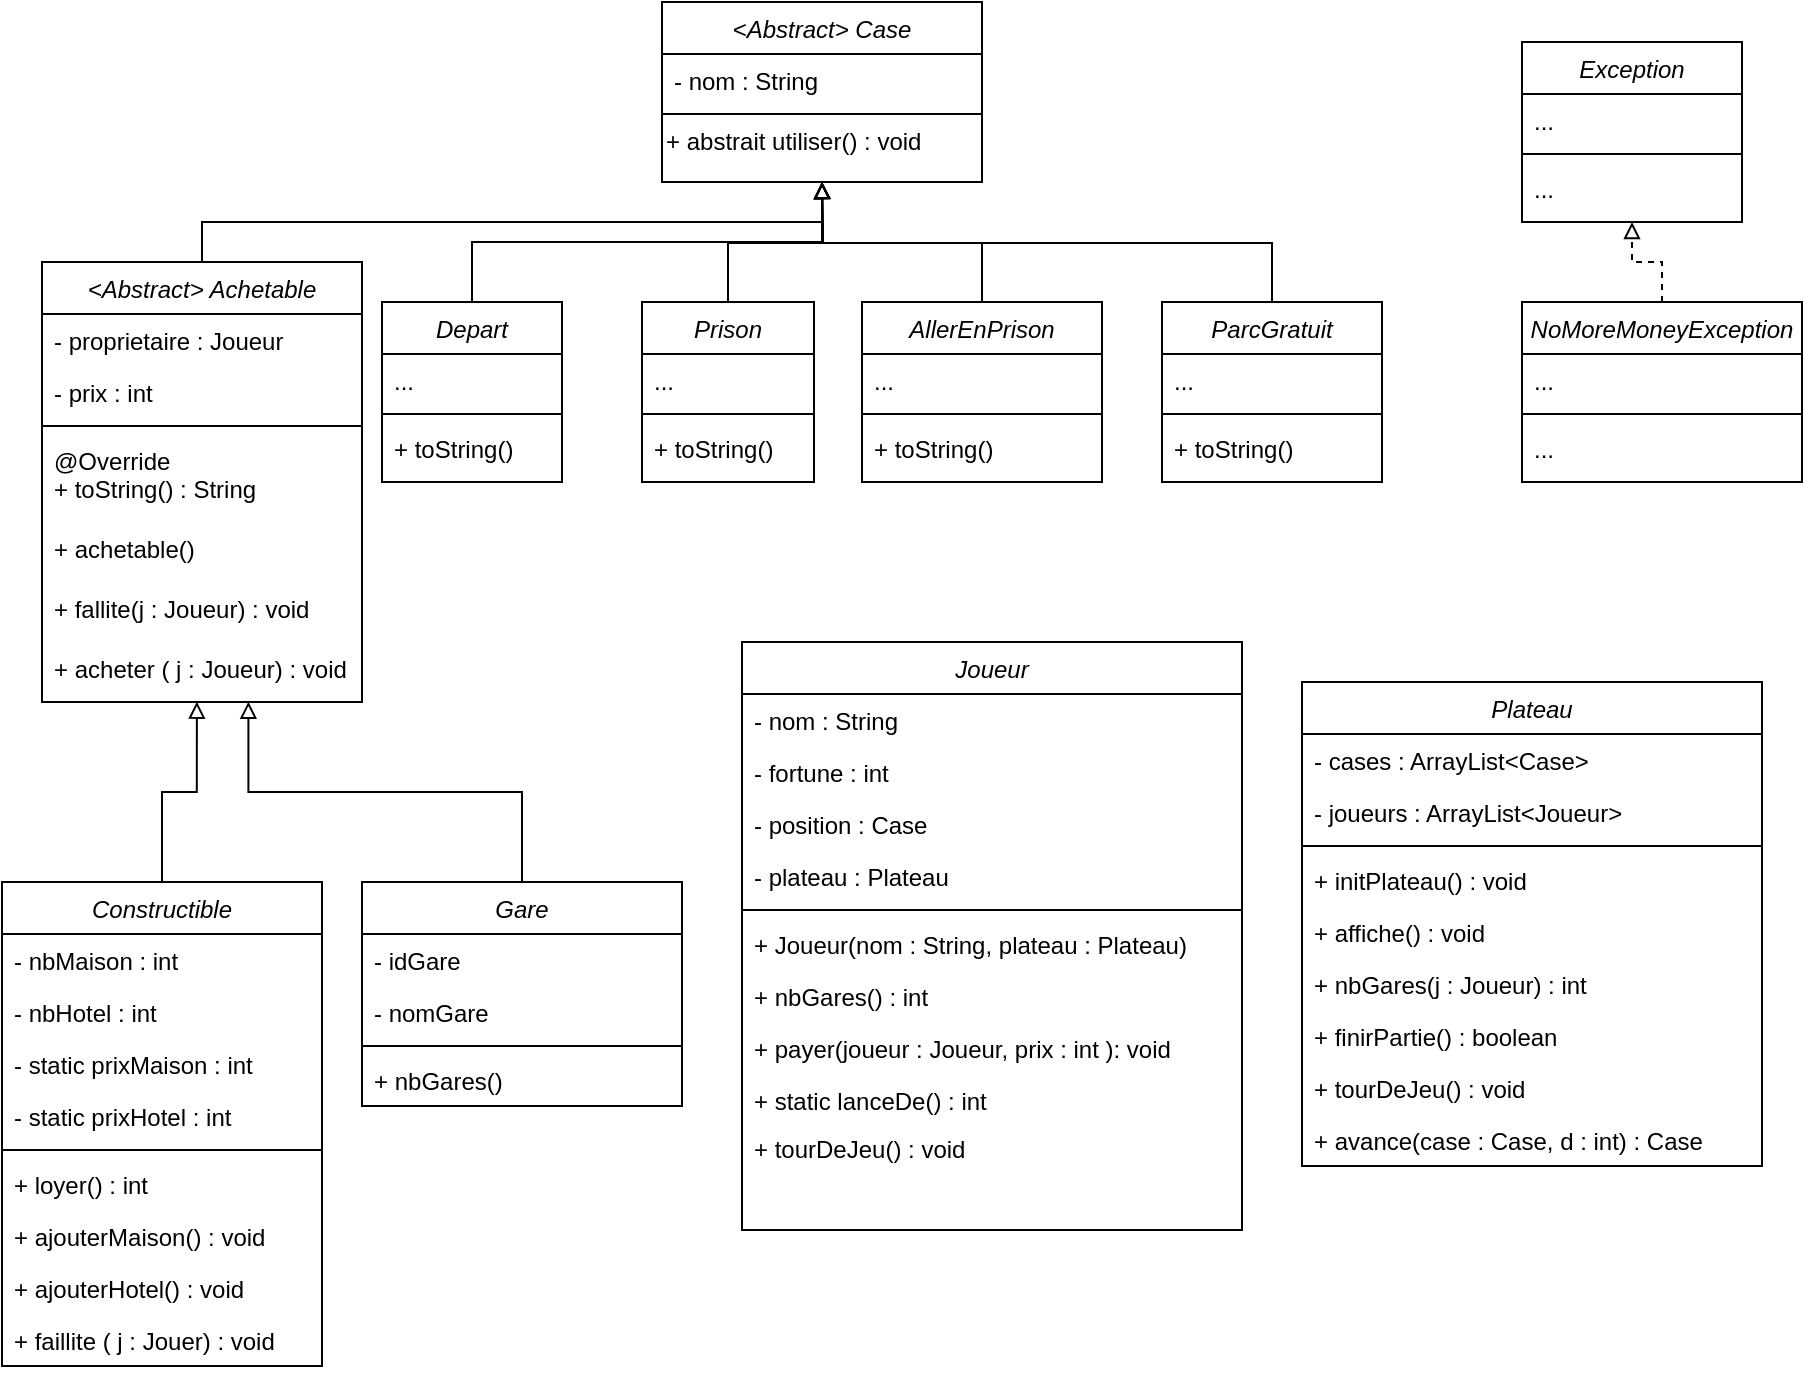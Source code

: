 <mxfile version="15.7.3" type="device"><diagram id="C5RBs43oDa-KdzZeNtuy" name="Page-1"><mxGraphModel dx="946" dy="702" grid="1" gridSize="10" guides="1" tooltips="1" connect="1" arrows="1" fold="1" page="1" pageScale="1" pageWidth="827" pageHeight="1169" math="0" shadow="0"><root><mxCell id="WIyWlLk6GJQsqaUBKTNV-0"/><mxCell id="WIyWlLk6GJQsqaUBKTNV-1" parent="WIyWlLk6GJQsqaUBKTNV-0"/><mxCell id="zkfFHV4jXpPFQw0GAbJ--0" value="&lt;Abstract&gt; Case" style="swimlane;fontStyle=2;align=center;verticalAlign=top;childLayout=stackLayout;horizontal=1;startSize=26;horizontalStack=0;resizeParent=1;resizeLast=0;collapsible=1;marginBottom=0;rounded=0;shadow=0;strokeWidth=1;" parent="WIyWlLk6GJQsqaUBKTNV-1" vertex="1"><mxGeometry x="360" y="20" width="160" height="90" as="geometry"><mxRectangle x="230" y="140" width="160" height="26" as="alternateBounds"/></mxGeometry></mxCell><mxCell id="E7dgi6KO7w2hSAVbR745-19" value="- nom : String" style="text;align=left;verticalAlign=top;spacingLeft=4;spacingRight=4;overflow=hidden;rotatable=0;points=[[0,0.5],[1,0.5]];portConstraint=eastwest;" parent="zkfFHV4jXpPFQw0GAbJ--0" vertex="1"><mxGeometry y="26" width="160" height="26" as="geometry"/></mxCell><mxCell id="zkfFHV4jXpPFQw0GAbJ--4" value="" style="line;html=1;strokeWidth=1;align=left;verticalAlign=middle;spacingTop=-1;spacingLeft=3;spacingRight=3;rotatable=0;labelPosition=right;points=[];portConstraint=eastwest;" parent="zkfFHV4jXpPFQw0GAbJ--0" vertex="1"><mxGeometry y="52" width="160" height="8" as="geometry"/></mxCell><mxCell id="E7dgi6KO7w2hSAVbR745-144" value="+ abstrait utiliser() : void" style="text;html=1;align=left;verticalAlign=middle;resizable=0;points=[];autosize=1;strokeColor=none;fillColor=none;" parent="zkfFHV4jXpPFQw0GAbJ--0" vertex="1"><mxGeometry y="60" width="160" height="20" as="geometry"/></mxCell><mxCell id="E7dgi6KO7w2hSAVbR745-142" style="edgeStyle=orthogonalEdgeStyle;rounded=0;orthogonalLoop=1;jettySize=auto;html=1;exitX=0.5;exitY=0;exitDx=0;exitDy=0;entryX=0.645;entryY=0.994;entryDx=0;entryDy=0;entryPerimeter=0;endArrow=block;endFill=0;" parent="WIyWlLk6GJQsqaUBKTNV-1" source="E7dgi6KO7w2hSAVbR745-0" target="E7dgi6KO7w2hSAVbR745-140" edge="1"><mxGeometry relative="1" as="geometry"/></mxCell><mxCell id="E7dgi6KO7w2hSAVbR745-0" value="Gare" style="swimlane;fontStyle=2;align=center;verticalAlign=top;childLayout=stackLayout;horizontal=1;startSize=26;horizontalStack=0;resizeParent=1;resizeLast=0;collapsible=1;marginBottom=0;rounded=0;shadow=0;strokeWidth=1;" parent="WIyWlLk6GJQsqaUBKTNV-1" vertex="1"><mxGeometry x="210" y="460" width="160" height="112" as="geometry"><mxRectangle x="230" y="140" width="160" height="26" as="alternateBounds"/></mxGeometry></mxCell><mxCell id="E7dgi6KO7w2hSAVbR745-3" value="- idGare" style="text;align=left;verticalAlign=top;spacingLeft=4;spacingRight=4;overflow=hidden;rotatable=0;points=[[0,0.5],[1,0.5]];portConstraint=eastwest;rounded=0;shadow=0;html=0;" parent="E7dgi6KO7w2hSAVbR745-0" vertex="1"><mxGeometry y="26" width="160" height="26" as="geometry"/></mxCell><mxCell id="E7dgi6KO7w2hSAVbR745-52" value="- nomGare" style="text;align=left;verticalAlign=top;spacingLeft=4;spacingRight=4;overflow=hidden;rotatable=0;points=[[0,0.5],[1,0.5]];portConstraint=eastwest;rounded=0;shadow=0;html=0;" parent="E7dgi6KO7w2hSAVbR745-0" vertex="1"><mxGeometry y="52" width="160" height="26" as="geometry"/></mxCell><mxCell id="E7dgi6KO7w2hSAVbR745-4" value="" style="line;html=1;strokeWidth=1;align=left;verticalAlign=middle;spacingTop=-1;spacingLeft=3;spacingRight=3;rotatable=0;labelPosition=right;points=[];portConstraint=eastwest;" parent="E7dgi6KO7w2hSAVbR745-0" vertex="1"><mxGeometry y="78" width="160" height="8" as="geometry"/></mxCell><mxCell id="E7dgi6KO7w2hSAVbR745-5" value="+ nbGares()" style="text;align=left;verticalAlign=top;spacingLeft=4;spacingRight=4;overflow=hidden;rotatable=0;points=[[0,0.5],[1,0.5]];portConstraint=eastwest;" parent="E7dgi6KO7w2hSAVbR745-0" vertex="1"><mxGeometry y="86" width="160" height="26" as="geometry"/></mxCell><mxCell id="E7dgi6KO7w2hSAVbR745-6" value="Plateau" style="swimlane;fontStyle=2;align=center;verticalAlign=top;childLayout=stackLayout;horizontal=1;startSize=26;horizontalStack=0;resizeParent=1;resizeLast=0;collapsible=1;marginBottom=0;rounded=0;shadow=0;strokeWidth=1;" parent="WIyWlLk6GJQsqaUBKTNV-1" vertex="1"><mxGeometry x="680" y="360" width="230" height="242" as="geometry"><mxRectangle x="230" y="140" width="160" height="26" as="alternateBounds"/></mxGeometry></mxCell><mxCell id="E7dgi6KO7w2hSAVbR745-8" value="- cases : ArrayList&lt;Case&gt;" style="text;align=left;verticalAlign=top;spacingLeft=4;spacingRight=4;overflow=hidden;rotatable=0;points=[[0,0.5],[1,0.5]];portConstraint=eastwest;rounded=0;shadow=0;html=0;" parent="E7dgi6KO7w2hSAVbR745-6" vertex="1"><mxGeometry y="26" width="230" height="26" as="geometry"/></mxCell><mxCell id="E7dgi6KO7w2hSAVbR745-9" value="- joueurs : ArrayList&lt;Joueur&gt;" style="text;align=left;verticalAlign=top;spacingLeft=4;spacingRight=4;overflow=hidden;rotatable=0;points=[[0,0.5],[1,0.5]];portConstraint=eastwest;rounded=0;shadow=0;html=0;" parent="E7dgi6KO7w2hSAVbR745-6" vertex="1"><mxGeometry y="52" width="230" height="26" as="geometry"/></mxCell><mxCell id="E7dgi6KO7w2hSAVbR745-10" value="" style="line;html=1;strokeWidth=1;align=left;verticalAlign=middle;spacingTop=-1;spacingLeft=3;spacingRight=3;rotatable=0;labelPosition=right;points=[];portConstraint=eastwest;" parent="E7dgi6KO7w2hSAVbR745-6" vertex="1"><mxGeometry y="78" width="230" height="8" as="geometry"/></mxCell><mxCell id="E7dgi6KO7w2hSAVbR745-11" value="+ initPlateau() : void" style="text;align=left;verticalAlign=top;spacingLeft=4;spacingRight=4;overflow=hidden;rotatable=0;points=[[0,0.5],[1,0.5]];portConstraint=eastwest;" parent="E7dgi6KO7w2hSAVbR745-6" vertex="1"><mxGeometry y="86" width="230" height="26" as="geometry"/></mxCell><mxCell id="E7dgi6KO7w2hSAVbR745-13" value="+ affiche() : void" style="text;align=left;verticalAlign=top;spacingLeft=4;spacingRight=4;overflow=hidden;rotatable=0;points=[[0,0.5],[1,0.5]];portConstraint=eastwest;" parent="E7dgi6KO7w2hSAVbR745-6" vertex="1"><mxGeometry y="112" width="230" height="26" as="geometry"/></mxCell><mxCell id="E7dgi6KO7w2hSAVbR745-18" value="+ nbGares(j : Joueur) : int" style="text;align=left;verticalAlign=top;spacingLeft=4;spacingRight=4;overflow=hidden;rotatable=0;points=[[0,0.5],[1,0.5]];portConstraint=eastwest;" parent="E7dgi6KO7w2hSAVbR745-6" vertex="1"><mxGeometry y="138" width="230" height="26" as="geometry"/></mxCell><mxCell id="E7dgi6KO7w2hSAVbR745-119" value="+ finirPartie() : boolean" style="text;align=left;verticalAlign=top;spacingLeft=4;spacingRight=4;overflow=hidden;rotatable=0;points=[[0,0.5],[1,0.5]];portConstraint=eastwest;" parent="E7dgi6KO7w2hSAVbR745-6" vertex="1"><mxGeometry y="164" width="230" height="26" as="geometry"/></mxCell><mxCell id="E7dgi6KO7w2hSAVbR745-120" value="+ tourDeJeu() : void" style="text;align=left;verticalAlign=top;spacingLeft=4;spacingRight=4;overflow=hidden;rotatable=0;points=[[0,0.5],[1,0.5]];portConstraint=eastwest;" parent="E7dgi6KO7w2hSAVbR745-6" vertex="1"><mxGeometry y="190" width="230" height="26" as="geometry"/></mxCell><mxCell id="E7dgi6KO7w2hSAVbR745-121" value="+ avance(case : Case, d : int) : Case" style="text;align=left;verticalAlign=top;spacingLeft=4;spacingRight=4;overflow=hidden;rotatable=0;points=[[0,0.5],[1,0.5]];portConstraint=eastwest;" parent="E7dgi6KO7w2hSAVbR745-6" vertex="1"><mxGeometry y="216" width="230" height="26" as="geometry"/></mxCell><mxCell id="E7dgi6KO7w2hSAVbR745-22" value="Joueur" style="swimlane;fontStyle=2;align=center;verticalAlign=top;childLayout=stackLayout;horizontal=1;startSize=26;horizontalStack=0;resizeParent=1;resizeLast=0;collapsible=1;marginBottom=0;rounded=0;shadow=0;strokeWidth=1;" parent="WIyWlLk6GJQsqaUBKTNV-1" vertex="1"><mxGeometry x="400" y="340" width="250" height="294" as="geometry"><mxRectangle x="230" y="140" width="160" height="26" as="alternateBounds"/></mxGeometry></mxCell><mxCell id="E7dgi6KO7w2hSAVbR745-23" value="- nom : String" style="text;align=left;verticalAlign=top;spacingLeft=4;spacingRight=4;overflow=hidden;rotatable=0;points=[[0,0.5],[1,0.5]];portConstraint=eastwest;rounded=0;shadow=0;html=0;" parent="E7dgi6KO7w2hSAVbR745-22" vertex="1"><mxGeometry y="26" width="250" height="26" as="geometry"/></mxCell><mxCell id="E7dgi6KO7w2hSAVbR745-88" value="- fortune : int" style="text;align=left;verticalAlign=top;spacingLeft=4;spacingRight=4;overflow=hidden;rotatable=0;points=[[0,0.5],[1,0.5]];portConstraint=eastwest;rounded=0;shadow=0;html=0;" parent="E7dgi6KO7w2hSAVbR745-22" vertex="1"><mxGeometry y="52" width="250" height="26" as="geometry"/></mxCell><mxCell id="E7dgi6KO7w2hSAVbR745-89" value="- position : Case" style="text;align=left;verticalAlign=top;spacingLeft=4;spacingRight=4;overflow=hidden;rotatable=0;points=[[0,0.5],[1,0.5]];portConstraint=eastwest;rounded=0;shadow=0;html=0;" parent="E7dgi6KO7w2hSAVbR745-22" vertex="1"><mxGeometry y="78" width="250" height="26" as="geometry"/></mxCell><mxCell id="E7dgi6KO7w2hSAVbR745-90" value="- plateau : Plateau" style="text;align=left;verticalAlign=top;spacingLeft=4;spacingRight=4;overflow=hidden;rotatable=0;points=[[0,0.5],[1,0.5]];portConstraint=eastwest;rounded=0;shadow=0;html=0;" parent="E7dgi6KO7w2hSAVbR745-22" vertex="1"><mxGeometry y="104" width="250" height="26" as="geometry"/></mxCell><mxCell id="E7dgi6KO7w2hSAVbR745-24" value="" style="line;html=1;strokeWidth=1;align=left;verticalAlign=middle;spacingTop=-1;spacingLeft=3;spacingRight=3;rotatable=0;labelPosition=right;points=[];portConstraint=eastwest;" parent="E7dgi6KO7w2hSAVbR745-22" vertex="1"><mxGeometry y="130" width="250" height="8" as="geometry"/></mxCell><mxCell id="E7dgi6KO7w2hSAVbR745-25" value="+ Joueur(nom : String, plateau : Plateau)" style="text;align=left;verticalAlign=top;spacingLeft=4;spacingRight=4;overflow=hidden;rotatable=0;points=[[0,0.5],[1,0.5]];portConstraint=eastwest;" parent="E7dgi6KO7w2hSAVbR745-22" vertex="1"><mxGeometry y="138" width="250" height="26" as="geometry"/></mxCell><mxCell id="E7dgi6KO7w2hSAVbR745-107" value="+ nbGares() : int" style="text;align=left;verticalAlign=top;spacingLeft=4;spacingRight=4;overflow=hidden;rotatable=0;points=[[0,0.5],[1,0.5]];portConstraint=eastwest;" parent="E7dgi6KO7w2hSAVbR745-22" vertex="1"><mxGeometry y="164" width="250" height="26" as="geometry"/></mxCell><mxCell id="E7dgi6KO7w2hSAVbR745-108" value="+ payer(joueur : Joueur, prix : int ): void" style="text;align=left;verticalAlign=top;spacingLeft=4;spacingRight=4;overflow=hidden;rotatable=0;points=[[0,0.5],[1,0.5]];portConstraint=eastwest;" parent="E7dgi6KO7w2hSAVbR745-22" vertex="1"><mxGeometry y="190" width="250" height="26" as="geometry"/></mxCell><mxCell id="E7dgi6KO7w2hSAVbR745-109" value="+ static lanceDe() : int" style="text;align=left;verticalAlign=top;spacingLeft=4;spacingRight=4;overflow=hidden;rotatable=0;points=[[0,0.5],[1,0.5]];portConstraint=eastwest;" parent="E7dgi6KO7w2hSAVbR745-22" vertex="1"><mxGeometry y="216" width="250" height="24" as="geometry"/></mxCell><mxCell id="E7dgi6KO7w2hSAVbR745-154" value="+ tourDeJeu() : void" style="text;align=left;verticalAlign=top;spacingLeft=4;spacingRight=4;overflow=hidden;rotatable=0;points=[[0,0.5],[1,0.5]];portConstraint=eastwest;" parent="E7dgi6KO7w2hSAVbR745-22" vertex="1"><mxGeometry y="240" width="250" height="24" as="geometry"/></mxCell><mxCell id="E7dgi6KO7w2hSAVbR745-92" style="edgeStyle=orthogonalEdgeStyle;rounded=0;orthogonalLoop=1;jettySize=auto;html=1;exitX=0.5;exitY=0;exitDx=0;exitDy=0;entryX=0.5;entryY=1;entryDx=0;entryDy=0;endArrow=block;endFill=0;" parent="WIyWlLk6GJQsqaUBKTNV-1" source="E7dgi6KO7w2hSAVbR745-26" target="zkfFHV4jXpPFQw0GAbJ--0" edge="1"><mxGeometry relative="1" as="geometry"><Array as="points"><mxPoint x="130" y="130"/><mxPoint x="440" y="130"/></Array></mxGeometry></mxCell><mxCell id="E7dgi6KO7w2hSAVbR745-26" value="&lt;Abstract&gt; Achetable" style="swimlane;fontStyle=2;align=center;verticalAlign=top;childLayout=stackLayout;horizontal=1;startSize=26;horizontalStack=0;resizeParent=1;resizeLast=0;collapsible=1;marginBottom=0;rounded=0;shadow=0;strokeWidth=1;" parent="WIyWlLk6GJQsqaUBKTNV-1" vertex="1"><mxGeometry x="50" y="150" width="160" height="220" as="geometry"><mxRectangle x="230" y="140" width="160" height="26" as="alternateBounds"/></mxGeometry></mxCell><mxCell id="E7dgi6KO7w2hSAVbR745-27" value="- proprietaire : Joueur" style="text;align=left;verticalAlign=top;spacingLeft=4;spacingRight=4;overflow=hidden;rotatable=0;points=[[0,0.5],[1,0.5]];portConstraint=eastwest;rounded=0;shadow=0;html=0;" parent="E7dgi6KO7w2hSAVbR745-26" vertex="1"><mxGeometry y="26" width="160" height="26" as="geometry"/></mxCell><mxCell id="E7dgi6KO7w2hSAVbR745-81" value="- prix : int" style="text;align=left;verticalAlign=top;spacingLeft=4;spacingRight=4;overflow=hidden;rotatable=0;points=[[0,0.5],[1,0.5]];portConstraint=eastwest;rounded=0;shadow=0;html=0;" parent="E7dgi6KO7w2hSAVbR745-26" vertex="1"><mxGeometry y="52" width="160" height="26" as="geometry"/></mxCell><mxCell id="E7dgi6KO7w2hSAVbR745-28" value="" style="line;html=1;strokeWidth=1;align=left;verticalAlign=middle;spacingTop=-1;spacingLeft=3;spacingRight=3;rotatable=0;labelPosition=right;points=[];portConstraint=eastwest;" parent="E7dgi6KO7w2hSAVbR745-26" vertex="1"><mxGeometry y="78" width="160" height="8" as="geometry"/></mxCell><mxCell id="E7dgi6KO7w2hSAVbR745-111" value="@Override&#10;+ toString() : String" style="text;align=left;verticalAlign=top;spacingLeft=4;spacingRight=4;overflow=hidden;rotatable=0;points=[[0,0.5],[1,0.5]];portConstraint=eastwest;" parent="E7dgi6KO7w2hSAVbR745-26" vertex="1"><mxGeometry y="86" width="160" height="44" as="geometry"/></mxCell><mxCell id="E7dgi6KO7w2hSAVbR745-29" value="+ achetable()" style="text;align=left;verticalAlign=top;spacingLeft=4;spacingRight=4;overflow=hidden;rotatable=0;points=[[0,0.5],[1,0.5]];portConstraint=eastwest;" parent="E7dgi6KO7w2hSAVbR745-26" vertex="1"><mxGeometry y="130" width="160" height="30" as="geometry"/></mxCell><mxCell id="E7dgi6KO7w2hSAVbR745-157" value="+ fallite(j : Joueur) : void" style="text;align=left;verticalAlign=top;spacingLeft=4;spacingRight=4;overflow=hidden;rotatable=0;points=[[0,0.5],[1,0.5]];portConstraint=eastwest;" parent="E7dgi6KO7w2hSAVbR745-26" vertex="1"><mxGeometry y="160" width="160" height="30" as="geometry"/></mxCell><mxCell id="E7dgi6KO7w2hSAVbR745-140" value="+ acheter ( j : Joueur) : void" style="text;align=left;verticalAlign=top;spacingLeft=4;spacingRight=4;overflow=hidden;rotatable=0;points=[[0,0.5],[1,0.5]];portConstraint=eastwest;" parent="E7dgi6KO7w2hSAVbR745-26" vertex="1"><mxGeometry y="190" width="160" height="30" as="geometry"/></mxCell><mxCell id="E7dgi6KO7w2hSAVbR745-141" style="edgeStyle=orthogonalEdgeStyle;rounded=0;orthogonalLoop=1;jettySize=auto;html=1;exitX=0.5;exitY=0;exitDx=0;exitDy=0;entryX=0.484;entryY=0.994;entryDx=0;entryDy=0;entryPerimeter=0;endArrow=block;endFill=0;" parent="WIyWlLk6GJQsqaUBKTNV-1" source="E7dgi6KO7w2hSAVbR745-30" target="E7dgi6KO7w2hSAVbR745-140" edge="1"><mxGeometry relative="1" as="geometry"/></mxCell><mxCell id="E7dgi6KO7w2hSAVbR745-30" value="Constructible" style="swimlane;fontStyle=2;align=center;verticalAlign=top;childLayout=stackLayout;horizontal=1;startSize=26;horizontalStack=0;resizeParent=1;resizeLast=0;collapsible=1;marginBottom=0;rounded=0;shadow=0;strokeWidth=1;" parent="WIyWlLk6GJQsqaUBKTNV-1" vertex="1"><mxGeometry x="30" y="460" width="160" height="242" as="geometry"><mxRectangle x="230" y="140" width="160" height="26" as="alternateBounds"/></mxGeometry></mxCell><mxCell id="E7dgi6KO7w2hSAVbR745-31" value="- nbMaison : int" style="text;align=left;verticalAlign=top;spacingLeft=4;spacingRight=4;overflow=hidden;rotatable=0;points=[[0,0.5],[1,0.5]];portConstraint=eastwest;rounded=0;shadow=0;html=0;" parent="E7dgi6KO7w2hSAVbR745-30" vertex="1"><mxGeometry y="26" width="160" height="26" as="geometry"/></mxCell><mxCell id="E7dgi6KO7w2hSAVbR745-82" value="- nbHotel : int" style="text;align=left;verticalAlign=top;spacingLeft=4;spacingRight=4;overflow=hidden;rotatable=0;points=[[0,0.5],[1,0.5]];portConstraint=eastwest;rounded=0;shadow=0;html=0;" parent="E7dgi6KO7w2hSAVbR745-30" vertex="1"><mxGeometry y="52" width="160" height="26" as="geometry"/></mxCell><mxCell id="E7dgi6KO7w2hSAVbR745-83" value="- static prixMaison : int" style="text;align=left;verticalAlign=top;spacingLeft=4;spacingRight=4;overflow=hidden;rotatable=0;points=[[0,0.5],[1,0.5]];portConstraint=eastwest;rounded=0;shadow=0;html=0;" parent="E7dgi6KO7w2hSAVbR745-30" vertex="1"><mxGeometry y="78" width="160" height="26" as="geometry"/></mxCell><mxCell id="E7dgi6KO7w2hSAVbR745-84" value="- static prixHotel : int" style="text;align=left;verticalAlign=top;spacingLeft=4;spacingRight=4;overflow=hidden;rotatable=0;points=[[0,0.5],[1,0.5]];portConstraint=eastwest;rounded=0;shadow=0;html=0;" parent="E7dgi6KO7w2hSAVbR745-30" vertex="1"><mxGeometry y="104" width="160" height="26" as="geometry"/></mxCell><mxCell id="E7dgi6KO7w2hSAVbR745-32" value="" style="line;html=1;strokeWidth=1;align=left;verticalAlign=middle;spacingTop=-1;spacingLeft=3;spacingRight=3;rotatable=0;labelPosition=right;points=[];portConstraint=eastwest;" parent="E7dgi6KO7w2hSAVbR745-30" vertex="1"><mxGeometry y="130" width="160" height="8" as="geometry"/></mxCell><mxCell id="E7dgi6KO7w2hSAVbR745-33" value="+ loyer() : int" style="text;align=left;verticalAlign=top;spacingLeft=4;spacingRight=4;overflow=hidden;rotatable=0;points=[[0,0.5],[1,0.5]];portConstraint=eastwest;" parent="E7dgi6KO7w2hSAVbR745-30" vertex="1"><mxGeometry y="138" width="160" height="26" as="geometry"/></mxCell><mxCell id="E7dgi6KO7w2hSAVbR745-85" value="+ ajouterMaison() : void" style="text;align=left;verticalAlign=top;spacingLeft=4;spacingRight=4;overflow=hidden;rotatable=0;points=[[0,0.5],[1,0.5]];portConstraint=eastwest;" parent="E7dgi6KO7w2hSAVbR745-30" vertex="1"><mxGeometry y="164" width="160" height="26" as="geometry"/></mxCell><mxCell id="E7dgi6KO7w2hSAVbR745-91" value="+ ajouterHotel() : void" style="text;align=left;verticalAlign=top;spacingLeft=4;spacingRight=4;overflow=hidden;rotatable=0;points=[[0,0.5],[1,0.5]];portConstraint=eastwest;" parent="E7dgi6KO7w2hSAVbR745-30" vertex="1"><mxGeometry y="190" width="160" height="26" as="geometry"/></mxCell><mxCell id="E7dgi6KO7w2hSAVbR745-159" value="+ faillite ( j : Jouer) : void" style="text;align=left;verticalAlign=top;spacingLeft=4;spacingRight=4;overflow=hidden;rotatable=0;points=[[0,0.5],[1,0.5]];portConstraint=eastwest;" parent="E7dgi6KO7w2hSAVbR745-30" vertex="1"><mxGeometry y="216" width="160" height="26" as="geometry"/></mxCell><mxCell id="E7dgi6KO7w2hSAVbR745-94" style="edgeStyle=orthogonalEdgeStyle;rounded=0;orthogonalLoop=1;jettySize=auto;html=1;exitX=0.5;exitY=0;exitDx=0;exitDy=0;endArrow=block;endFill=0;" parent="WIyWlLk6GJQsqaUBKTNV-1" source="E7dgi6KO7w2hSAVbR745-65" edge="1"><mxGeometry relative="1" as="geometry"><mxPoint x="440" y="110" as="targetPoint"/></mxGeometry></mxCell><mxCell id="E7dgi6KO7w2hSAVbR745-65" value="Prison" style="swimlane;fontStyle=2;align=center;verticalAlign=top;childLayout=stackLayout;horizontal=1;startSize=26;horizontalStack=0;resizeParent=1;resizeLast=0;collapsible=1;marginBottom=0;rounded=0;shadow=0;strokeWidth=1;" parent="WIyWlLk6GJQsqaUBKTNV-1" vertex="1"><mxGeometry x="350" y="170" width="86" height="90" as="geometry"><mxRectangle x="230" y="140" width="160" height="26" as="alternateBounds"/></mxGeometry></mxCell><mxCell id="E7dgi6KO7w2hSAVbR745-66" value="..." style="text;align=left;verticalAlign=top;spacingLeft=4;spacingRight=4;overflow=hidden;rotatable=0;points=[[0,0.5],[1,0.5]];portConstraint=eastwest;rounded=0;shadow=0;html=0;" parent="E7dgi6KO7w2hSAVbR745-65" vertex="1"><mxGeometry y="26" width="86" height="26" as="geometry"/></mxCell><mxCell id="E7dgi6KO7w2hSAVbR745-67" value="" style="line;html=1;strokeWidth=1;align=left;verticalAlign=middle;spacingTop=-1;spacingLeft=3;spacingRight=3;rotatable=0;labelPosition=right;points=[];portConstraint=eastwest;" parent="E7dgi6KO7w2hSAVbR745-65" vertex="1"><mxGeometry y="52" width="86" height="8" as="geometry"/></mxCell><mxCell id="E7dgi6KO7w2hSAVbR745-68" value="+ toString()" style="text;align=left;verticalAlign=top;spacingLeft=4;spacingRight=4;overflow=hidden;rotatable=0;points=[[0,0.5],[1,0.5]];portConstraint=eastwest;" parent="E7dgi6KO7w2hSAVbR745-65" vertex="1"><mxGeometry y="60" width="86" height="26" as="geometry"/></mxCell><mxCell id="E7dgi6KO7w2hSAVbR745-95" style="edgeStyle=orthogonalEdgeStyle;rounded=0;orthogonalLoop=1;jettySize=auto;html=1;exitX=0.5;exitY=0;exitDx=0;exitDy=0;endArrow=block;endFill=0;" parent="WIyWlLk6GJQsqaUBKTNV-1" source="E7dgi6KO7w2hSAVbR745-69" edge="1"><mxGeometry relative="1" as="geometry"><mxPoint x="440" y="110" as="targetPoint"/></mxGeometry></mxCell><mxCell id="E7dgi6KO7w2hSAVbR745-69" value="AllerEnPrison" style="swimlane;fontStyle=2;align=center;verticalAlign=top;childLayout=stackLayout;horizontal=1;startSize=26;horizontalStack=0;resizeParent=1;resizeLast=0;collapsible=1;marginBottom=0;rounded=0;shadow=0;strokeWidth=1;" parent="WIyWlLk6GJQsqaUBKTNV-1" vertex="1"><mxGeometry x="460" y="170" width="120" height="90" as="geometry"><mxRectangle x="230" y="140" width="160" height="26" as="alternateBounds"/></mxGeometry></mxCell><mxCell id="E7dgi6KO7w2hSAVbR745-70" value="..." style="text;align=left;verticalAlign=top;spacingLeft=4;spacingRight=4;overflow=hidden;rotatable=0;points=[[0,0.5],[1,0.5]];portConstraint=eastwest;rounded=0;shadow=0;html=0;" parent="E7dgi6KO7w2hSAVbR745-69" vertex="1"><mxGeometry y="26" width="120" height="26" as="geometry"/></mxCell><mxCell id="E7dgi6KO7w2hSAVbR745-71" value="" style="line;html=1;strokeWidth=1;align=left;verticalAlign=middle;spacingTop=-1;spacingLeft=3;spacingRight=3;rotatable=0;labelPosition=right;points=[];portConstraint=eastwest;" parent="E7dgi6KO7w2hSAVbR745-69" vertex="1"><mxGeometry y="52" width="120" height="8" as="geometry"/></mxCell><mxCell id="E7dgi6KO7w2hSAVbR745-72" value="+ toString()" style="text;align=left;verticalAlign=top;spacingLeft=4;spacingRight=4;overflow=hidden;rotatable=0;points=[[0,0.5],[1,0.5]];portConstraint=eastwest;" parent="E7dgi6KO7w2hSAVbR745-69" vertex="1"><mxGeometry y="60" width="120" height="26" as="geometry"/></mxCell><mxCell id="E7dgi6KO7w2hSAVbR745-93" style="edgeStyle=orthogonalEdgeStyle;rounded=0;orthogonalLoop=1;jettySize=auto;html=1;exitX=0.5;exitY=0;exitDx=0;exitDy=0;entryX=0.5;entryY=1;entryDx=0;entryDy=0;endArrow=block;endFill=0;" parent="WIyWlLk6GJQsqaUBKTNV-1" source="E7dgi6KO7w2hSAVbR745-73" target="zkfFHV4jXpPFQw0GAbJ--0" edge="1"><mxGeometry relative="1" as="geometry"/></mxCell><mxCell id="E7dgi6KO7w2hSAVbR745-73" value="Depart" style="swimlane;fontStyle=2;align=center;verticalAlign=top;childLayout=stackLayout;horizontal=1;startSize=26;horizontalStack=0;resizeParent=1;resizeLast=0;collapsible=1;marginBottom=0;rounded=0;shadow=0;strokeWidth=1;" parent="WIyWlLk6GJQsqaUBKTNV-1" vertex="1"><mxGeometry x="220" y="170" width="90" height="90" as="geometry"><mxRectangle x="230" y="140" width="160" height="26" as="alternateBounds"/></mxGeometry></mxCell><mxCell id="E7dgi6KO7w2hSAVbR745-74" value="..." style="text;align=left;verticalAlign=top;spacingLeft=4;spacingRight=4;overflow=hidden;rotatable=0;points=[[0,0.5],[1,0.5]];portConstraint=eastwest;rounded=0;shadow=0;html=0;" parent="E7dgi6KO7w2hSAVbR745-73" vertex="1"><mxGeometry y="26" width="90" height="26" as="geometry"/></mxCell><mxCell id="E7dgi6KO7w2hSAVbR745-75" value="" style="line;html=1;strokeWidth=1;align=left;verticalAlign=middle;spacingTop=-1;spacingLeft=3;spacingRight=3;rotatable=0;labelPosition=right;points=[];portConstraint=eastwest;" parent="E7dgi6KO7w2hSAVbR745-73" vertex="1"><mxGeometry y="52" width="90" height="8" as="geometry"/></mxCell><mxCell id="E7dgi6KO7w2hSAVbR745-76" value="+ toString()" style="text;align=left;verticalAlign=top;spacingLeft=4;spacingRight=4;overflow=hidden;rotatable=0;points=[[0,0.5],[1,0.5]];portConstraint=eastwest;" parent="E7dgi6KO7w2hSAVbR745-73" vertex="1"><mxGeometry y="60" width="90" height="26" as="geometry"/></mxCell><mxCell id="E7dgi6KO7w2hSAVbR745-96" style="edgeStyle=orthogonalEdgeStyle;rounded=0;orthogonalLoop=1;jettySize=auto;html=1;exitX=0.5;exitY=0;exitDx=0;exitDy=0;endArrow=block;endFill=0;" parent="WIyWlLk6GJQsqaUBKTNV-1" source="E7dgi6KO7w2hSAVbR745-77" edge="1"><mxGeometry relative="1" as="geometry"><mxPoint x="440" y="110" as="targetPoint"/></mxGeometry></mxCell><mxCell id="E7dgi6KO7w2hSAVbR745-77" value="ParcGratuit" style="swimlane;fontStyle=2;align=center;verticalAlign=top;childLayout=stackLayout;horizontal=1;startSize=26;horizontalStack=0;resizeParent=1;resizeLast=0;collapsible=1;marginBottom=0;rounded=0;shadow=0;strokeWidth=1;" parent="WIyWlLk6GJQsqaUBKTNV-1" vertex="1"><mxGeometry x="610" y="170" width="110" height="90" as="geometry"><mxRectangle x="230" y="140" width="160" height="26" as="alternateBounds"/></mxGeometry></mxCell><mxCell id="E7dgi6KO7w2hSAVbR745-78" value="..." style="text;align=left;verticalAlign=top;spacingLeft=4;spacingRight=4;overflow=hidden;rotatable=0;points=[[0,0.5],[1,0.5]];portConstraint=eastwest;rounded=0;shadow=0;html=0;" parent="E7dgi6KO7w2hSAVbR745-77" vertex="1"><mxGeometry y="26" width="110" height="26" as="geometry"/></mxCell><mxCell id="E7dgi6KO7w2hSAVbR745-79" value="" style="line;html=1;strokeWidth=1;align=left;verticalAlign=middle;spacingTop=-1;spacingLeft=3;spacingRight=3;rotatable=0;labelPosition=right;points=[];portConstraint=eastwest;" parent="E7dgi6KO7w2hSAVbR745-77" vertex="1"><mxGeometry y="52" width="110" height="8" as="geometry"/></mxCell><mxCell id="E7dgi6KO7w2hSAVbR745-80" value="+ toString()" style="text;align=left;verticalAlign=top;spacingLeft=4;spacingRight=4;overflow=hidden;rotatable=0;points=[[0,0.5],[1,0.5]];portConstraint=eastwest;" parent="E7dgi6KO7w2hSAVbR745-77" vertex="1"><mxGeometry y="60" width="110" height="26" as="geometry"/></mxCell><mxCell id="E7dgi6KO7w2hSAVbR745-97" value="Exception" style="swimlane;fontStyle=2;align=center;verticalAlign=top;childLayout=stackLayout;horizontal=1;startSize=26;horizontalStack=0;resizeParent=1;resizeLast=0;collapsible=1;marginBottom=0;rounded=0;shadow=0;strokeWidth=1;" parent="WIyWlLk6GJQsqaUBKTNV-1" vertex="1"><mxGeometry x="790" y="40" width="110" height="90" as="geometry"><mxRectangle x="230" y="140" width="160" height="26" as="alternateBounds"/></mxGeometry></mxCell><mxCell id="E7dgi6KO7w2hSAVbR745-98" value="..." style="text;align=left;verticalAlign=top;spacingLeft=4;spacingRight=4;overflow=hidden;rotatable=0;points=[[0,0.5],[1,0.5]];portConstraint=eastwest;rounded=0;shadow=0;html=0;" parent="E7dgi6KO7w2hSAVbR745-97" vertex="1"><mxGeometry y="26" width="110" height="26" as="geometry"/></mxCell><mxCell id="E7dgi6KO7w2hSAVbR745-99" value="" style="line;html=1;strokeWidth=1;align=left;verticalAlign=middle;spacingTop=-1;spacingLeft=3;spacingRight=3;rotatable=0;labelPosition=right;points=[];portConstraint=eastwest;" parent="E7dgi6KO7w2hSAVbR745-97" vertex="1"><mxGeometry y="52" width="110" height="8" as="geometry"/></mxCell><mxCell id="E7dgi6KO7w2hSAVbR745-100" value="..." style="text;align=left;verticalAlign=top;spacingLeft=4;spacingRight=4;overflow=hidden;rotatable=0;points=[[0,0.5],[1,0.5]];portConstraint=eastwest;" parent="E7dgi6KO7w2hSAVbR745-97" vertex="1"><mxGeometry y="60" width="110" height="26" as="geometry"/></mxCell><mxCell id="E7dgi6KO7w2hSAVbR745-158" style="edgeStyle=orthogonalEdgeStyle;rounded=0;orthogonalLoop=1;jettySize=auto;html=1;exitX=0.5;exitY=0;exitDx=0;exitDy=0;entryX=0.5;entryY=1;entryDx=0;entryDy=0;dashed=1;endArrow=block;endFill=0;" parent="WIyWlLk6GJQsqaUBKTNV-1" source="E7dgi6KO7w2hSAVbR745-101" target="E7dgi6KO7w2hSAVbR745-97" edge="1"><mxGeometry relative="1" as="geometry"/></mxCell><mxCell id="E7dgi6KO7w2hSAVbR745-101" value="NoMoreMoneyException" style="swimlane;fontStyle=2;align=center;verticalAlign=top;childLayout=stackLayout;horizontal=1;startSize=26;horizontalStack=0;resizeParent=1;resizeLast=0;collapsible=1;marginBottom=0;rounded=0;shadow=0;strokeWidth=1;" parent="WIyWlLk6GJQsqaUBKTNV-1" vertex="1"><mxGeometry x="790" y="170" width="140" height="90" as="geometry"><mxRectangle x="230" y="140" width="160" height="26" as="alternateBounds"/></mxGeometry></mxCell><mxCell id="E7dgi6KO7w2hSAVbR745-102" value="..." style="text;align=left;verticalAlign=top;spacingLeft=4;spacingRight=4;overflow=hidden;rotatable=0;points=[[0,0.5],[1,0.5]];portConstraint=eastwest;rounded=0;shadow=0;html=0;" parent="E7dgi6KO7w2hSAVbR745-101" vertex="1"><mxGeometry y="26" width="140" height="26" as="geometry"/></mxCell><mxCell id="E7dgi6KO7w2hSAVbR745-103" value="" style="line;html=1;strokeWidth=1;align=left;verticalAlign=middle;spacingTop=-1;spacingLeft=3;spacingRight=3;rotatable=0;labelPosition=right;points=[];portConstraint=eastwest;" parent="E7dgi6KO7w2hSAVbR745-101" vertex="1"><mxGeometry y="52" width="140" height="8" as="geometry"/></mxCell><mxCell id="E7dgi6KO7w2hSAVbR745-104" value="..." style="text;align=left;verticalAlign=top;spacingLeft=4;spacingRight=4;overflow=hidden;rotatable=0;points=[[0,0.5],[1,0.5]];portConstraint=eastwest;" parent="E7dgi6KO7w2hSAVbR745-101" vertex="1"><mxGeometry y="60" width="140" height="26" as="geometry"/></mxCell></root></mxGraphModel></diagram></mxfile>